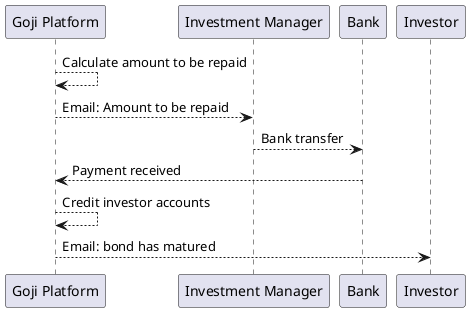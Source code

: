 @startuml
"Goji Platform" --> "Goji Platform": Calculate amount to be repaid
"Goji Platform" --> "Investment Manager" : Email: Amount to be repaid
"Investment Manager" --> Bank: Bank transfer
Bank --> "Goji Platform": Payment received
"Goji Platform" --> "Goji Platform": Credit investor accounts
"Goji Platform" --> Investor: Email: bond has matured
@enduml